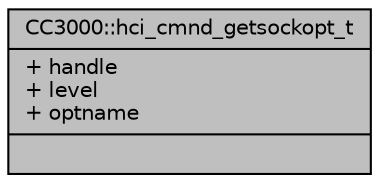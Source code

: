 digraph "CC3000::hci_cmnd_getsockopt_t"
{
  edge [fontname="Helvetica",fontsize="10",labelfontname="Helvetica",labelfontsize="10"];
  node [fontname="Helvetica",fontsize="10",shape=record];
  Node1 [label="{CC3000::hci_cmnd_getsockopt_t\n|+ handle\l+ level\l+ optname\l|}",height=0.2,width=0.4,color="black", fillcolor="grey75", style="filled", fontcolor="black"];
}
